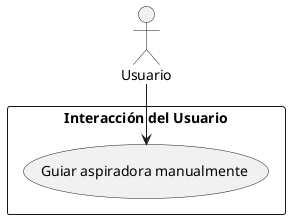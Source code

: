 @startuml
actor Usuario

rectangle "Interacción del Usuario" {
    usecase "Guiar aspiradora manualmente"
}

Usuario --> "Guiar aspiradora manualmente"
@enduml